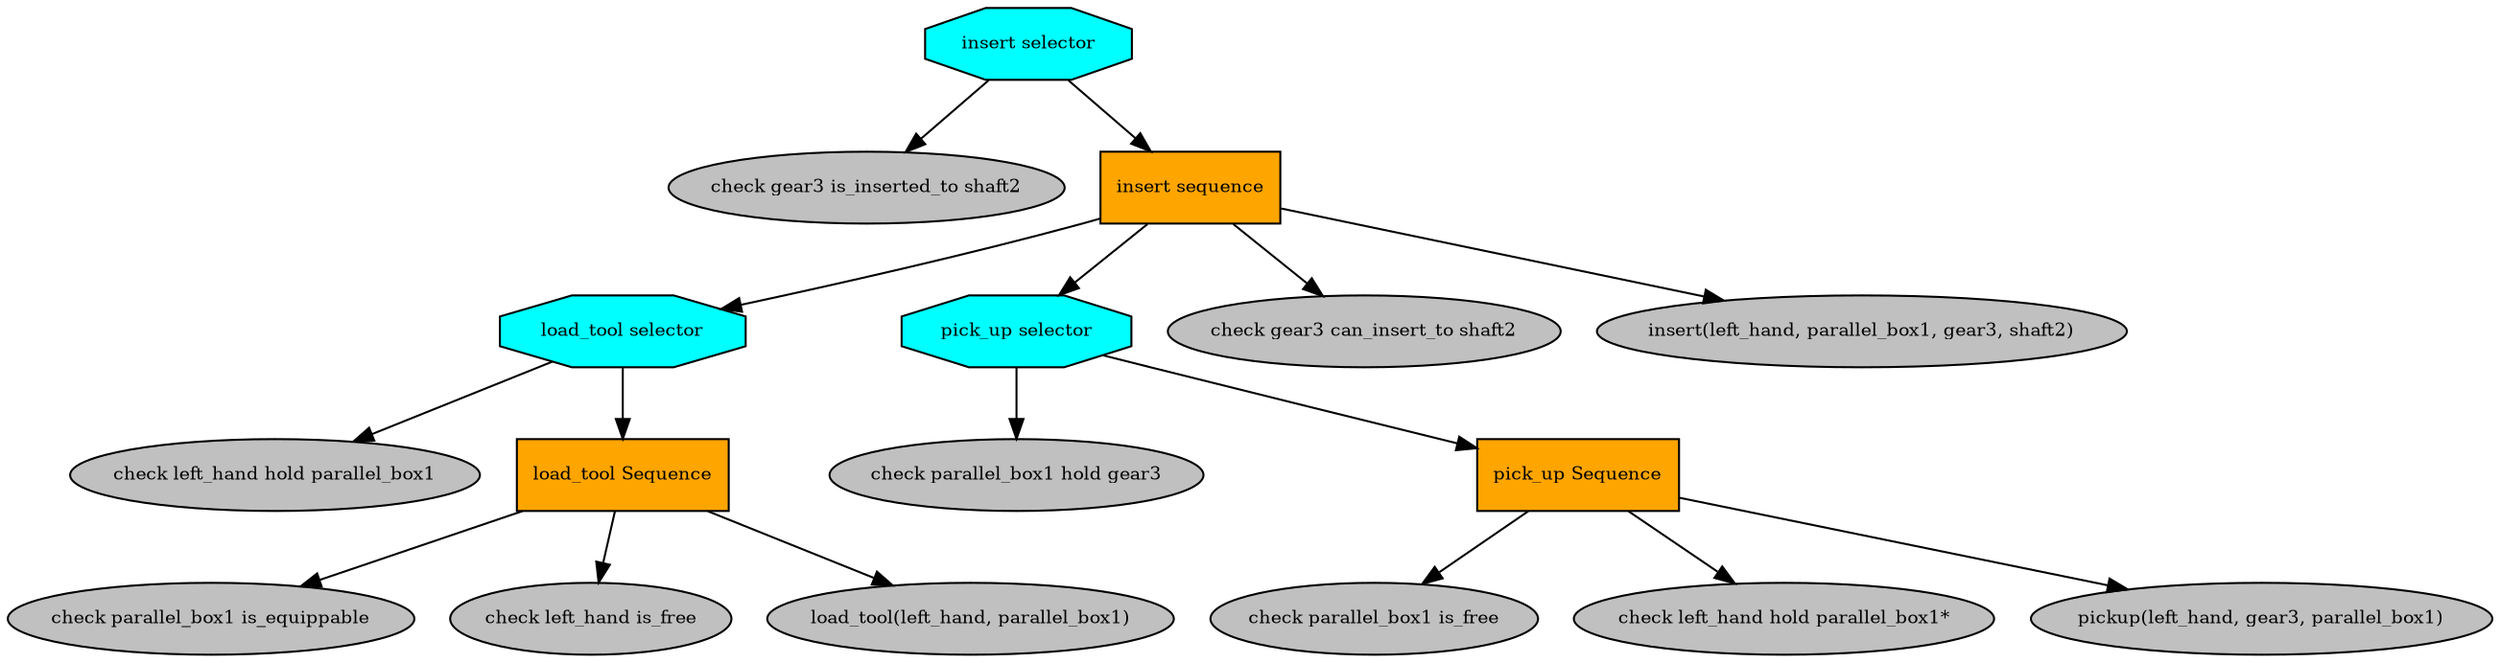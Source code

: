 digraph pastafarianism {
ordering=out;
graph [fontname="times-roman"];
node [fontname="times-roman"];
edge [fontname="times-roman"];
"insert selector" [fillcolor=cyan, fontcolor=black, fontsize=9, label="insert selector", shape=octagon, style=filled];
"check gear3 is_inserted_to shaft2" [fillcolor=gray, fontcolor=black, fontsize=9, label="check gear3 is_inserted_to shaft2", shape=ellipse, style=filled];
"insert selector" -> "check gear3 is_inserted_to shaft2";
"insert sequence" [fillcolor=orange, fontcolor=black, fontsize=9, label="insert sequence", shape=box, style=filled];
"insert selector" -> "insert sequence";
"load_tool selector" [fillcolor=cyan, fontcolor=black, fontsize=9, label="load_tool selector", shape=octagon, style=filled];
"insert sequence" -> "load_tool selector";
"check left_hand hold parallel_box1" [fillcolor=gray, fontcolor=black, fontsize=9, label="check left_hand hold parallel_box1", shape=ellipse, style=filled];
"load_tool selector" -> "check left_hand hold parallel_box1";
"load_tool Sequence" [fillcolor=orange, fontcolor=black, fontsize=9, label="load_tool Sequence", shape=box, style=filled];
"load_tool selector" -> "load_tool Sequence";
"check parallel_box1 is_equippable" [fillcolor=gray, fontcolor=black, fontsize=9, label="check parallel_box1 is_equippable", shape=ellipse, style=filled];
"load_tool Sequence" -> "check parallel_box1 is_equippable";
"check left_hand is_free" [fillcolor=gray, fontcolor=black, fontsize=9, label="check left_hand is_free", shape=ellipse, style=filled];
"load_tool Sequence" -> "check left_hand is_free";
"load_tool(left_hand, parallel_box1)" [fillcolor=gray, fontcolor=black, fontsize=9, label="load_tool(left_hand, parallel_box1)", shape=ellipse, style=filled];
"load_tool Sequence" -> "load_tool(left_hand, parallel_box1)";
"pick_up selector" [fillcolor=cyan, fontcolor=black, fontsize=9, label="pick_up selector", shape=octagon, style=filled];
"insert sequence" -> "pick_up selector";
"check parallel_box1 hold gear3" [fillcolor=gray, fontcolor=black, fontsize=9, label="check parallel_box1 hold gear3", shape=ellipse, style=filled];
"pick_up selector" -> "check parallel_box1 hold gear3";
"pick_up Sequence" [fillcolor=orange, fontcolor=black, fontsize=9, label="pick_up Sequence", shape=box, style=filled];
"pick_up selector" -> "pick_up Sequence";
"check parallel_box1 is_free" [fillcolor=gray, fontcolor=black, fontsize=9, label="check parallel_box1 is_free", shape=ellipse, style=filled];
"pick_up Sequence" -> "check parallel_box1 is_free";
"check left_hand hold parallel_box1*" [fillcolor=gray, fontcolor=black, fontsize=9, label="check left_hand hold parallel_box1*", shape=ellipse, style=filled];
"pick_up Sequence" -> "check left_hand hold parallel_box1*";
"pickup(left_hand, gear3, parallel_box1)" [fillcolor=gray, fontcolor=black, fontsize=9, label="pickup(left_hand, gear3, parallel_box1)", shape=ellipse, style=filled];
"pick_up Sequence" -> "pickup(left_hand, gear3, parallel_box1)";
"check gear3 can_insert_to shaft2" [fillcolor=gray, fontcolor=black, fontsize=9, label="check gear3 can_insert_to shaft2", shape=ellipse, style=filled];
"insert sequence" -> "check gear3 can_insert_to shaft2";
"insert(left_hand, parallel_box1, gear3, shaft2)" [fillcolor=gray, fontcolor=black, fontsize=9, label="insert(left_hand, parallel_box1, gear3, shaft2)", shape=ellipse, style=filled];
"insert sequence" -> "insert(left_hand, parallel_box1, gear3, shaft2)";
}
